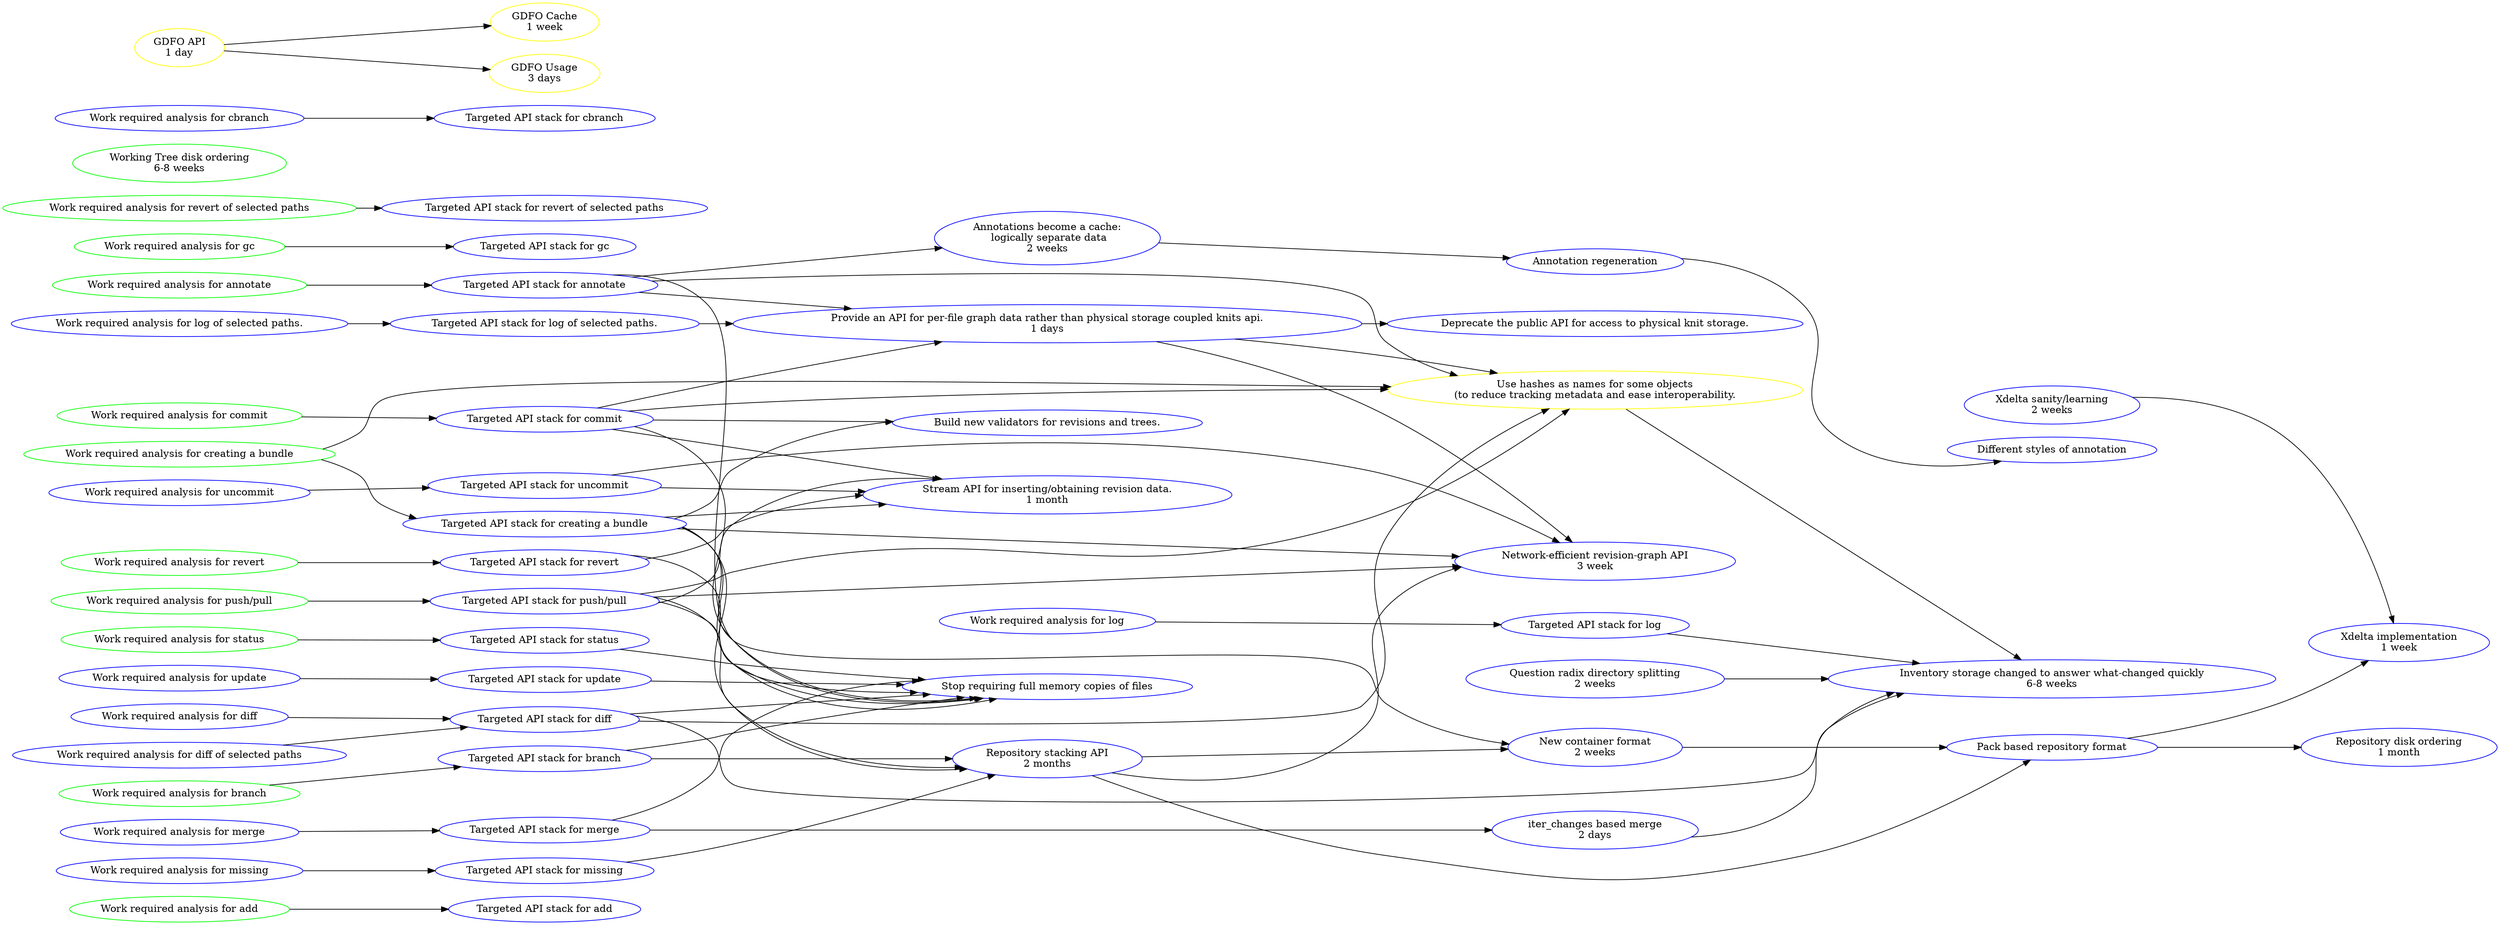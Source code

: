 /* ESTIMATES ARE VERY ROUGH APPROXIMATIONS */
strict digraph performance {
  rankdir=LR
  /* completed node list */
  node[color="green"];
  add_analysis[label="Work required analysis for add"];
  annotate_analysis[label="Work required analysis for annotate"];
  branch_analysis[label="Work required analysis for branch"];
  bundle_analysis[label="Work required analysis for creating a bundle"];
  commit_analysis[label="Work required analysis for commit"];
  fetch_analysis[label="Work required analysis for push/pull"];
  gc_analysis[label="Work required analysis for gc"];
  revert_analysis[label="Work required analysis for revert"];
  revert_path_analysis[label="Work required analysis for revert of selected paths"];
  status_analysis[label="Work required analysis for status"];
  wt_disk_order[label="Working Tree disk ordering\n6-8 weeks"];

  /* uncompleted node list - add new tasks here */
  node[color="blue"];
  log_analysis[label="Work required analysis for log"];
  log_path_analysis[label="Work required analysis for log of selected paths."];
  diff_analysis[label="Work required analysis for diff"];
  diff_path_analysis[label="Work required analysis for diff of selected paths"];
  merge_analysis[label="Work required analysis for merge"];
  uncommit_analysis[label="Work required analysis for uncommit"];
  missing_analysis[label="Work required analysis for missing"];
  update_analysis[label="Work required analysis for update"];
  cbranch_analysis[label="Work required analysis for cbranch"];

  add_api_stack[label="Targeted API stack for add"];
  branch_api_stack[label="Targeted API stack for branch"];
  bundle_api_stack[label="Targeted API stack for creating a bundle"];
  annotate_api_stack[label="Targeted API stack for annotate"];
  status_api_stack[label="Targeted API stack for status"];
  commit_api_stack[label="Targeted API stack for commit"];
  fetch_api_stack[label="Targeted API stack for push/pull"];
  log_api_stack[label="Targeted API stack for log"];
  log_path_api_stack[label="Targeted API stack for log of selected paths."];
  diff_api_stack[label="Targeted API stack for diff"];
  gc_api_stack[label="Targeted API stack for gc"];
  revert_api_stack[label="Targeted API stack for revert"];
  revert_path_api_stack[label="Targeted API stack for revert of selected paths"];
  merge_api_stack[label="Targeted API stack for merge"];
  uncommit_api_stack[label="Targeted API stack for uncommit"];
  missing_api_stack[label="Targeted API stack for missing"];
  update_api_stack[label="Targeted API stack for update"];
  cbranch_api_stack[label="Targeted API stack for cbranch"];

  data_collation[label="Stream API for inserting/obtaining revision data.\n1 month"];
  repository_stacking[label="Repository stacking API\n2 months"];
  new_container[label="New container format\n2 weeks"]
  xdelta[label="Xdelta sanity/learning\n2 weeks"];
  xdelta_imp[label="Xdelta implementation\n1 week"];
  q_splitting[label="Question radix directory splitting\n2 weeks"];
  i_splitting[label="Inventory storage changed to answer what-changed quickly\n6-8 weeks"]
  per_file_graph[label="Provide an API for per-file graph data rather than physical storage coupled knits api.\n1 days"];
  deprecate_versionedfile_api[label="Deprecate the public API for access to physical knit storage."];
  anno_cache[label="Annotations become a cache:\n logically separate data\n2 weeks"]
  anno_regen[label="Annotation regeneration\n"];
  anno_kinds[label="Different styles of annotation"];
  memory_copies[label="Stop requiring full memory copies of files"];
  repo_disk_order[label="Repository disk ordering\n1 month"];
  pack_repository[label="Pack based repository format"];
  graph_api[label="Network-efficient revision-graph API\n3 week"];
  iter_merge[label="iter_changes based merge\n2 days"];
  validators[label="Build new validators for revisions and trees."];

  /* under discussion/optional */
  node[color="yellow"];
  hash_names[label="Use hashes as names for some objects\n(to reduce tracking metadata and ease interoperability."];
  gdfo_api[label="GDFO API\n1 day"];
  gdfo_cache[label="GDFO Cache\n1 week"];
  gdfo_usage[label="GDFO Usage\n3 days"];

  /* dependencies */
  gc_analysis -> gc_api_stack;
  gdfo_api -> gdfo_cache;
  gdfo_api -> gdfo_usage;
  xdelta -> xdelta_imp;
  q_splitting -> i_splitting;
  per_file_graph -> deprecate_versionedfile_api;
  anno_regen -> anno_kinds;
  anno_cache -> anno_regen;
  add_analysis -> add_api_stack;
  annotate_analysis -> annotate_api_stack -> anno_cache;
  annotate_api_stack -> per_file_graph -> graph_api;
  annotate_api_stack -> memory_copies;
  annotate_api_stack -> hash_names;
  branch_analysis -> branch_api_stack -> repository_stacking;
  branch_api_stack -> memory_copies;
  bundle_analysis -> bundle_api_stack -> data_collation;
  bundle_api_stack -> repository_stacking;
  bundle_api_stack -> validators;
  bundle_api_stack -> graph_api;
  bundle_api_stack -> memory_copies;
  bundle_api_stack -> new_container;
  bundle_analysis -> hash_names;
  cbranch_analysis -> cbranch_api_stack;
  commit_analysis -> commit_api_stack -> data_collation;
  commit_api_stack -> per_file_graph;
  commit_api_stack -> validators;
  commit_api_stack -> memory_copies;
  commit_api_stack -> hash_names;
  diff_analysis -> diff_api_stack;
  diff_api_stack -> memory_copies;
  diff_path_analysis -> diff_api_stack -> i_splitting;
  diff_api_stack -> hash_names;
  fetch_analysis -> fetch_api_stack -> data_collation;
  fetch_api_stack -> repository_stacking;
  fetch_api_stack -> graph_api;
  fetch_api_stack -> memory_copies;
  fetch_api_stack -> hash_names;
  repository_stacking -> graph_api;
  hash_names -> i_splitting;
  log_analysis -> log_api_stack -> i_splitting;
  log_path_analysis -> log_path_api_stack;
  log_path_api_stack -> per_file_graph;
  merge_analysis -> merge_api_stack -> iter_merge -> i_splitting;
  merge_api_stack -> memory_copies;
  missing_analysis -> missing_api_stack -> repository_stacking;
  new_container -> pack_repository;
  pack_repository -> xdelta_imp;
  pack_repository -> repo_disk_order;
  per_file_graph -> hash_names;
  repository_stacking -> pack_repository;
  repository_stacking -> new_container;
  revert_analysis -> revert_api_stack -> data_collation;
  revert_path_analysis -> revert_path_api_stack;
  revert_api_stack -> memory_copies;
  status_analysis -> status_api_stack;
  status_api_stack -> memory_copies;
  uncommit_analysis -> uncommit_api_stack -> data_collation;
  uncommit_api_stack -> graph_api;
  update_analysis -> update_api_stack;
  update_api_stack -> memory_copies;
}
